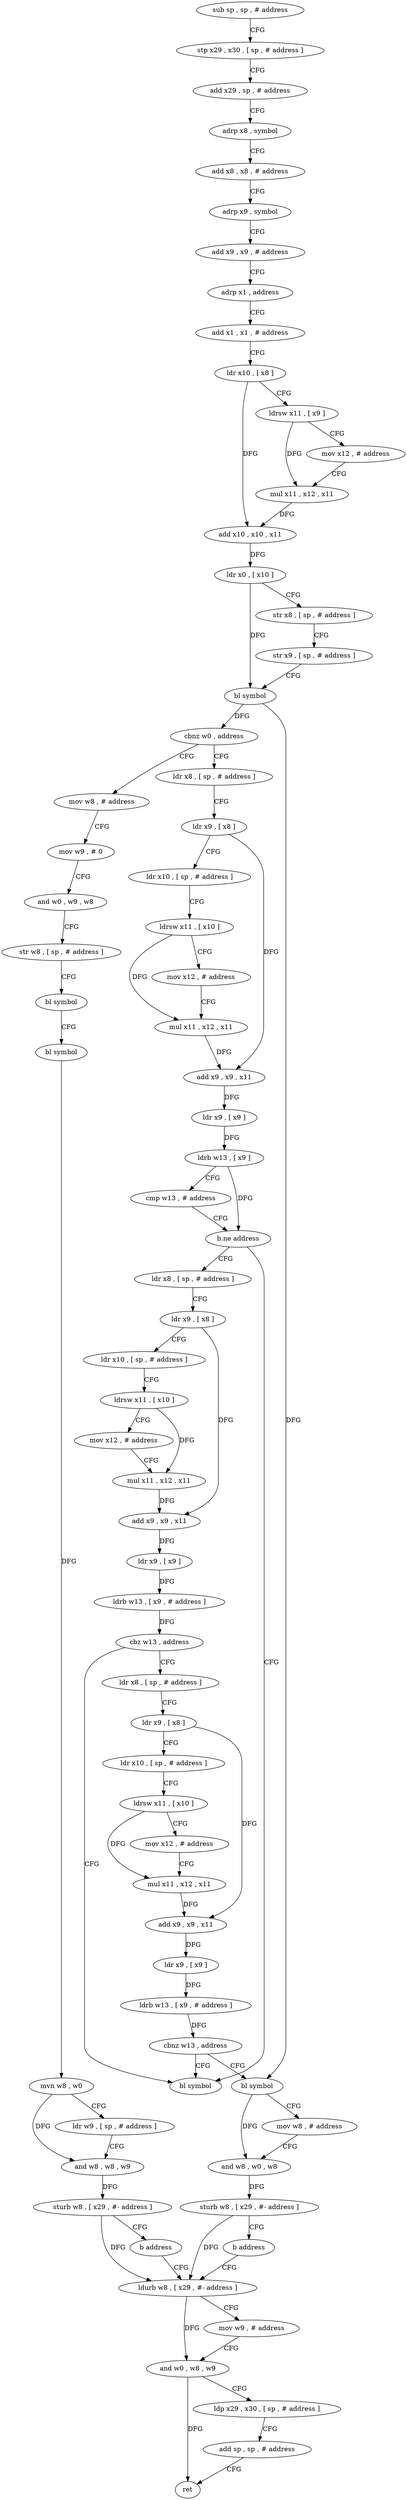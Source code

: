 digraph "func" {
"4202200" [label = "sub sp , sp , # address" ]
"4202204" [label = "stp x29 , x30 , [ sp , # address ]" ]
"4202208" [label = "add x29 , sp , # address" ]
"4202212" [label = "adrp x8 , symbol" ]
"4202216" [label = "add x8 , x8 , # address" ]
"4202220" [label = "adrp x9 , symbol" ]
"4202224" [label = "add x9 , x9 , # address" ]
"4202228" [label = "adrp x1 , address" ]
"4202232" [label = "add x1 , x1 , # address" ]
"4202236" [label = "ldr x10 , [ x8 ]" ]
"4202240" [label = "ldrsw x11 , [ x9 ]" ]
"4202244" [label = "mov x12 , # address" ]
"4202248" [label = "mul x11 , x12 , x11" ]
"4202252" [label = "add x10 , x10 , x11" ]
"4202256" [label = "ldr x0 , [ x10 ]" ]
"4202260" [label = "str x8 , [ sp , # address ]" ]
"4202264" [label = "str x9 , [ sp , # address ]" ]
"4202268" [label = "bl symbol" ]
"4202272" [label = "cbnz w0 , address" ]
"4202320" [label = "ldr x8 , [ sp , # address ]" ]
"4202276" [label = "mov w8 , # address" ]
"4202324" [label = "ldr x9 , [ x8 ]" ]
"4202328" [label = "ldr x10 , [ sp , # address ]" ]
"4202332" [label = "ldrsw x11 , [ x10 ]" ]
"4202336" [label = "mov x12 , # address" ]
"4202340" [label = "mul x11 , x12 , x11" ]
"4202344" [label = "add x9 , x9 , x11" ]
"4202348" [label = "ldr x9 , [ x9 ]" ]
"4202352" [label = "ldrb w13 , [ x9 ]" ]
"4202356" [label = "cmp w13 , # address" ]
"4202360" [label = "b.ne address" ]
"4202464" [label = "bl symbol" ]
"4202364" [label = "ldr x8 , [ sp , # address ]" ]
"4202280" [label = "mov w9 , # 0" ]
"4202284" [label = "and w0 , w9 , w8" ]
"4202288" [label = "str w8 , [ sp , # address ]" ]
"4202292" [label = "bl symbol" ]
"4202296" [label = "bl symbol" ]
"4202300" [label = "mvn w8 , w0" ]
"4202304" [label = "ldr w9 , [ sp , # address ]" ]
"4202308" [label = "and w8 , w8 , w9" ]
"4202312" [label = "sturb w8 , [ x29 , #- address ]" ]
"4202316" [label = "b address" ]
"4202468" [label = "ldurb w8 , [ x29 , #- address ]" ]
"4202368" [label = "ldr x9 , [ x8 ]" ]
"4202372" [label = "ldr x10 , [ sp , # address ]" ]
"4202376" [label = "ldrsw x11 , [ x10 ]" ]
"4202380" [label = "mov x12 , # address" ]
"4202384" [label = "mul x11 , x12 , x11" ]
"4202388" [label = "add x9 , x9 , x11" ]
"4202392" [label = "ldr x9 , [ x9 ]" ]
"4202396" [label = "ldrb w13 , [ x9 , # address ]" ]
"4202400" [label = "cbz w13 , address" ]
"4202404" [label = "ldr x8 , [ sp , # address ]" ]
"4202472" [label = "mov w9 , # address" ]
"4202476" [label = "and w0 , w8 , w9" ]
"4202480" [label = "ldp x29 , x30 , [ sp , # address ]" ]
"4202484" [label = "add sp , sp , # address" ]
"4202488" [label = "ret" ]
"4202408" [label = "ldr x9 , [ x8 ]" ]
"4202412" [label = "ldr x10 , [ sp , # address ]" ]
"4202416" [label = "ldrsw x11 , [ x10 ]" ]
"4202420" [label = "mov x12 , # address" ]
"4202424" [label = "mul x11 , x12 , x11" ]
"4202428" [label = "add x9 , x9 , x11" ]
"4202432" [label = "ldr x9 , [ x9 ]" ]
"4202436" [label = "ldrb w13 , [ x9 , # address ]" ]
"4202440" [label = "cbnz w13 , address" ]
"4202444" [label = "bl symbol" ]
"4202448" [label = "mov w8 , # address" ]
"4202452" [label = "and w8 , w0 , w8" ]
"4202456" [label = "sturb w8 , [ x29 , #- address ]" ]
"4202460" [label = "b address" ]
"4202200" -> "4202204" [ label = "CFG" ]
"4202204" -> "4202208" [ label = "CFG" ]
"4202208" -> "4202212" [ label = "CFG" ]
"4202212" -> "4202216" [ label = "CFG" ]
"4202216" -> "4202220" [ label = "CFG" ]
"4202220" -> "4202224" [ label = "CFG" ]
"4202224" -> "4202228" [ label = "CFG" ]
"4202228" -> "4202232" [ label = "CFG" ]
"4202232" -> "4202236" [ label = "CFG" ]
"4202236" -> "4202240" [ label = "CFG" ]
"4202236" -> "4202252" [ label = "DFG" ]
"4202240" -> "4202244" [ label = "CFG" ]
"4202240" -> "4202248" [ label = "DFG" ]
"4202244" -> "4202248" [ label = "CFG" ]
"4202248" -> "4202252" [ label = "DFG" ]
"4202252" -> "4202256" [ label = "DFG" ]
"4202256" -> "4202260" [ label = "CFG" ]
"4202256" -> "4202268" [ label = "DFG" ]
"4202260" -> "4202264" [ label = "CFG" ]
"4202264" -> "4202268" [ label = "CFG" ]
"4202268" -> "4202272" [ label = "DFG" ]
"4202268" -> "4202444" [ label = "DFG" ]
"4202272" -> "4202320" [ label = "CFG" ]
"4202272" -> "4202276" [ label = "CFG" ]
"4202320" -> "4202324" [ label = "CFG" ]
"4202276" -> "4202280" [ label = "CFG" ]
"4202324" -> "4202328" [ label = "CFG" ]
"4202324" -> "4202344" [ label = "DFG" ]
"4202328" -> "4202332" [ label = "CFG" ]
"4202332" -> "4202336" [ label = "CFG" ]
"4202332" -> "4202340" [ label = "DFG" ]
"4202336" -> "4202340" [ label = "CFG" ]
"4202340" -> "4202344" [ label = "DFG" ]
"4202344" -> "4202348" [ label = "DFG" ]
"4202348" -> "4202352" [ label = "DFG" ]
"4202352" -> "4202356" [ label = "CFG" ]
"4202352" -> "4202360" [ label = "DFG" ]
"4202356" -> "4202360" [ label = "CFG" ]
"4202360" -> "4202464" [ label = "CFG" ]
"4202360" -> "4202364" [ label = "CFG" ]
"4202364" -> "4202368" [ label = "CFG" ]
"4202280" -> "4202284" [ label = "CFG" ]
"4202284" -> "4202288" [ label = "CFG" ]
"4202288" -> "4202292" [ label = "CFG" ]
"4202292" -> "4202296" [ label = "CFG" ]
"4202296" -> "4202300" [ label = "DFG" ]
"4202300" -> "4202304" [ label = "CFG" ]
"4202300" -> "4202308" [ label = "DFG" ]
"4202304" -> "4202308" [ label = "CFG" ]
"4202308" -> "4202312" [ label = "DFG" ]
"4202312" -> "4202316" [ label = "CFG" ]
"4202312" -> "4202468" [ label = "DFG" ]
"4202316" -> "4202468" [ label = "CFG" ]
"4202468" -> "4202472" [ label = "CFG" ]
"4202468" -> "4202476" [ label = "DFG" ]
"4202368" -> "4202372" [ label = "CFG" ]
"4202368" -> "4202388" [ label = "DFG" ]
"4202372" -> "4202376" [ label = "CFG" ]
"4202376" -> "4202380" [ label = "CFG" ]
"4202376" -> "4202384" [ label = "DFG" ]
"4202380" -> "4202384" [ label = "CFG" ]
"4202384" -> "4202388" [ label = "DFG" ]
"4202388" -> "4202392" [ label = "DFG" ]
"4202392" -> "4202396" [ label = "DFG" ]
"4202396" -> "4202400" [ label = "DFG" ]
"4202400" -> "4202464" [ label = "CFG" ]
"4202400" -> "4202404" [ label = "CFG" ]
"4202404" -> "4202408" [ label = "CFG" ]
"4202472" -> "4202476" [ label = "CFG" ]
"4202476" -> "4202480" [ label = "CFG" ]
"4202476" -> "4202488" [ label = "DFG" ]
"4202480" -> "4202484" [ label = "CFG" ]
"4202484" -> "4202488" [ label = "CFG" ]
"4202408" -> "4202412" [ label = "CFG" ]
"4202408" -> "4202428" [ label = "DFG" ]
"4202412" -> "4202416" [ label = "CFG" ]
"4202416" -> "4202420" [ label = "CFG" ]
"4202416" -> "4202424" [ label = "DFG" ]
"4202420" -> "4202424" [ label = "CFG" ]
"4202424" -> "4202428" [ label = "DFG" ]
"4202428" -> "4202432" [ label = "DFG" ]
"4202432" -> "4202436" [ label = "DFG" ]
"4202436" -> "4202440" [ label = "DFG" ]
"4202440" -> "4202464" [ label = "CFG" ]
"4202440" -> "4202444" [ label = "CFG" ]
"4202444" -> "4202448" [ label = "CFG" ]
"4202444" -> "4202452" [ label = "DFG" ]
"4202448" -> "4202452" [ label = "CFG" ]
"4202452" -> "4202456" [ label = "DFG" ]
"4202456" -> "4202460" [ label = "CFG" ]
"4202456" -> "4202468" [ label = "DFG" ]
"4202460" -> "4202468" [ label = "CFG" ]
}
